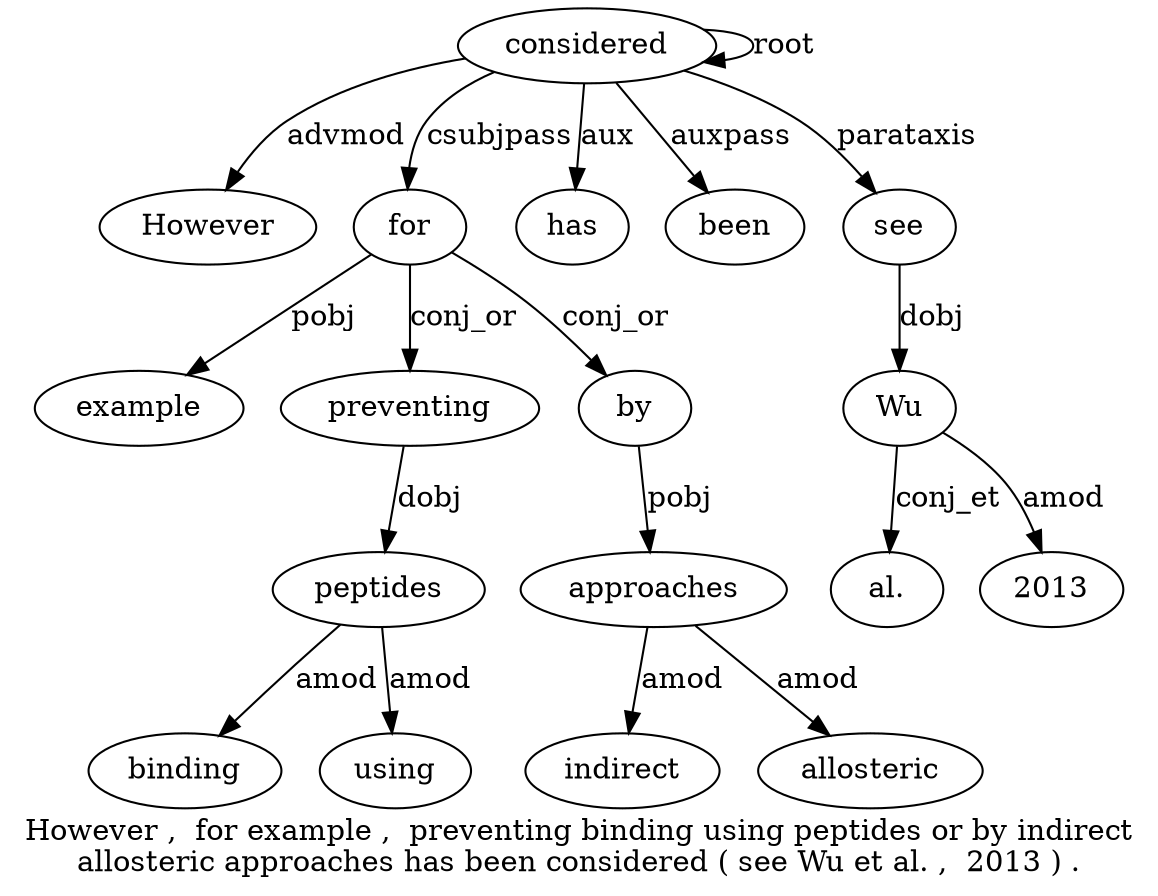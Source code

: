 digraph "However ,  for example ,  preventing binding using peptides or by indirect allosteric approaches has been considered ( see Wu et al. ,  2013 ) ." {
label="However ,  for example ,  preventing binding using peptides or by indirect
allosteric approaches has been considered ( see Wu et al. ,  2013 ) .";
considered17 [style=filled, fillcolor=white, label=considered];
However1 [style=filled, fillcolor=white, label=However];
considered17 -> However1  [label=advmod];
for3 [style=filled, fillcolor=white, label=for];
considered17 -> for3  [label=csubjpass];
example4 [style=filled, fillcolor=white, label=example];
for3 -> example4  [label=pobj];
preventing6 [style=filled, fillcolor=white, label=preventing];
for3 -> preventing6  [label=conj_or];
peptides9 [style=filled, fillcolor=white, label=peptides];
binding7 [style=filled, fillcolor=white, label=binding];
peptides9 -> binding7  [label=amod];
using8 [style=filled, fillcolor=white, label=using];
peptides9 -> using8  [label=amod];
preventing6 -> peptides9  [label=dobj];
by11 [style=filled, fillcolor=white, label=by];
for3 -> by11  [label=conj_or];
approaches14 [style=filled, fillcolor=white, label=approaches];
indirect12 [style=filled, fillcolor=white, label=indirect];
approaches14 -> indirect12  [label=amod];
allosteric13 [style=filled, fillcolor=white, label=allosteric];
approaches14 -> allosteric13  [label=amod];
by11 -> approaches14  [label=pobj];
has15 [style=filled, fillcolor=white, label=has];
considered17 -> has15  [label=aux];
been16 [style=filled, fillcolor=white, label=been];
considered17 -> been16  [label=auxpass];
considered17 -> considered17  [label=root];
see19 [style=filled, fillcolor=white, label=see];
considered17 -> see19  [label=parataxis];
Wu20 [style=filled, fillcolor=white, label=Wu];
see19 -> Wu20  [label=dobj];
"al.22" [style=filled, fillcolor=white, label="al."];
Wu20 -> "al.22"  [label=conj_et];
201324 [style=filled, fillcolor=white, label=2013];
Wu20 -> 201324  [label=amod];
}
